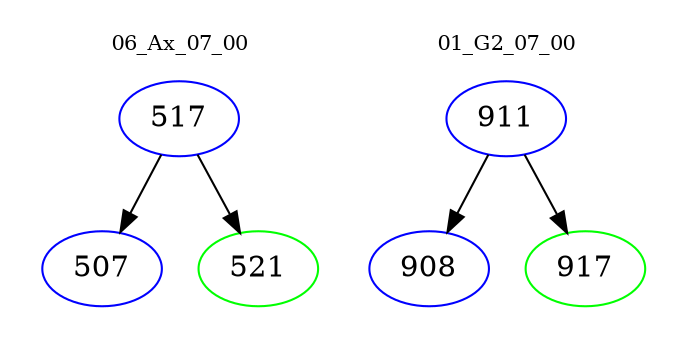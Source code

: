 digraph{
subgraph cluster_0 {
color = white
label = "06_Ax_07_00";
fontsize=10;
T0_517 [label="517", color="blue"]
T0_517 -> T0_507 [color="black"]
T0_507 [label="507", color="blue"]
T0_517 -> T0_521 [color="black"]
T0_521 [label="521", color="green"]
}
subgraph cluster_1 {
color = white
label = "01_G2_07_00";
fontsize=10;
T1_911 [label="911", color="blue"]
T1_911 -> T1_908 [color="black"]
T1_908 [label="908", color="blue"]
T1_911 -> T1_917 [color="black"]
T1_917 [label="917", color="green"]
}
}
